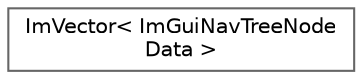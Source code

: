 digraph "Graphical Class Hierarchy"
{
 // LATEX_PDF_SIZE
  bgcolor="transparent";
  edge [fontname=Helvetica,fontsize=10,labelfontname=Helvetica,labelfontsize=10];
  node [fontname=Helvetica,fontsize=10,shape=box,height=0.2,width=0.4];
  rankdir="LR";
  Node0 [id="Node000000",label="ImVector\< ImGuiNavTreeNode\lData \>",height=0.2,width=0.4,color="grey40", fillcolor="white", style="filled",URL="$struct_im_vector.html",tooltip=" "];
}

